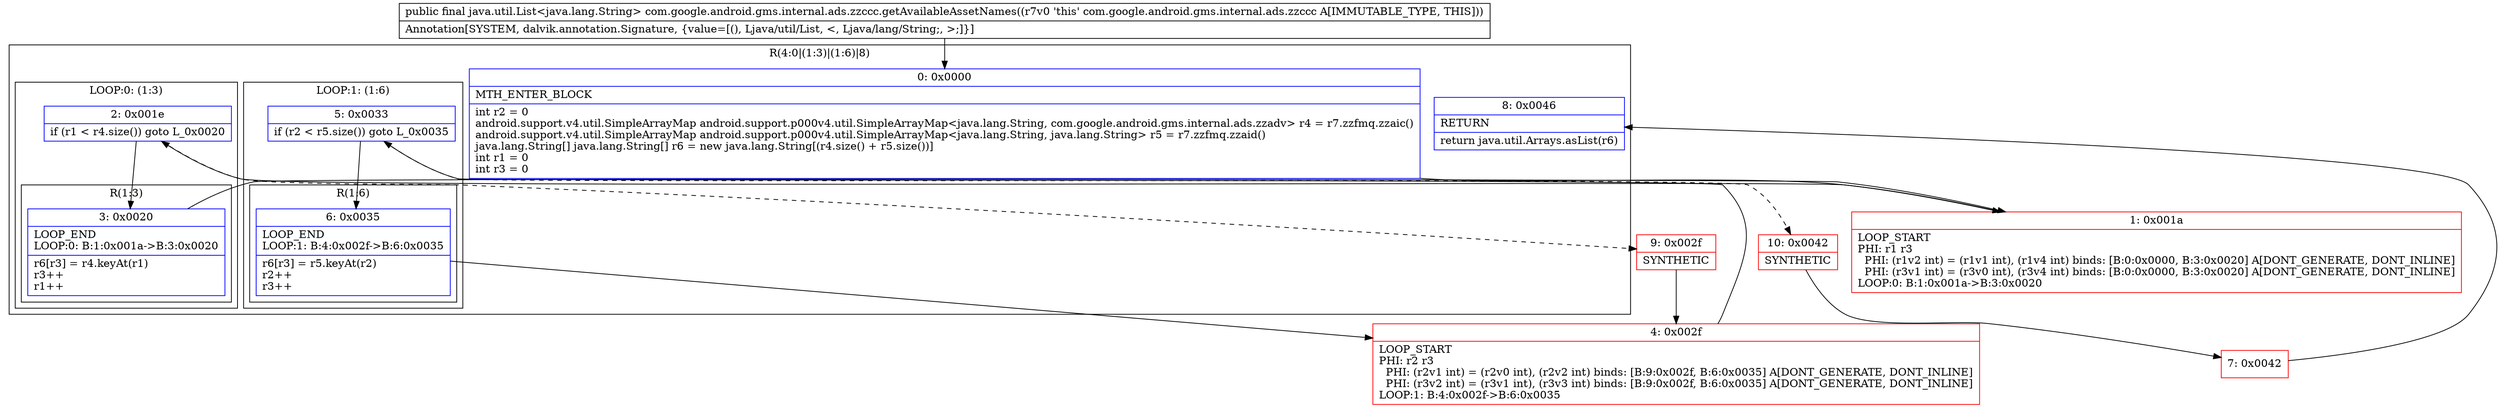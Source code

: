 digraph "CFG forcom.google.android.gms.internal.ads.zzccc.getAvailableAssetNames()Ljava\/util\/List;" {
subgraph cluster_Region_311987753 {
label = "R(4:0|(1:3)|(1:6)|8)";
node [shape=record,color=blue];
Node_0 [shape=record,label="{0\:\ 0x0000|MTH_ENTER_BLOCK\l|int r2 = 0\landroid.support.v4.util.SimpleArrayMap android.support.p000v4.util.SimpleArrayMap\<java.lang.String, com.google.android.gms.internal.ads.zzadv\> r4 = r7.zzfmq.zzaic()\landroid.support.v4.util.SimpleArrayMap android.support.p000v4.util.SimpleArrayMap\<java.lang.String, java.lang.String\> r5 = r7.zzfmq.zzaid()\ljava.lang.String[] java.lang.String[] r6 = new java.lang.String[(r4.size() + r5.size())]\lint r1 = 0\lint r3 = 0\l}"];
subgraph cluster_LoopRegion_1029831590 {
label = "LOOP:0: (1:3)";
node [shape=record,color=blue];
Node_2 [shape=record,label="{2\:\ 0x001e|if (r1 \< r4.size()) goto L_0x0020\l}"];
subgraph cluster_Region_1809761253 {
label = "R(1:3)";
node [shape=record,color=blue];
Node_3 [shape=record,label="{3\:\ 0x0020|LOOP_END\lLOOP:0: B:1:0x001a\-\>B:3:0x0020\l|r6[r3] = r4.keyAt(r1)\lr3++\lr1++\l}"];
}
}
subgraph cluster_LoopRegion_357756856 {
label = "LOOP:1: (1:6)";
node [shape=record,color=blue];
Node_5 [shape=record,label="{5\:\ 0x0033|if (r2 \< r5.size()) goto L_0x0035\l}"];
subgraph cluster_Region_1319771762 {
label = "R(1:6)";
node [shape=record,color=blue];
Node_6 [shape=record,label="{6\:\ 0x0035|LOOP_END\lLOOP:1: B:4:0x002f\-\>B:6:0x0035\l|r6[r3] = r5.keyAt(r2)\lr2++\lr3++\l}"];
}
}
Node_8 [shape=record,label="{8\:\ 0x0046|RETURN\l|return java.util.Arrays.asList(r6)\l}"];
}
Node_1 [shape=record,color=red,label="{1\:\ 0x001a|LOOP_START\lPHI: r1 r3 \l  PHI: (r1v2 int) = (r1v1 int), (r1v4 int) binds: [B:0:0x0000, B:3:0x0020] A[DONT_GENERATE, DONT_INLINE]\l  PHI: (r3v1 int) = (r3v0 int), (r3v4 int) binds: [B:0:0x0000, B:3:0x0020] A[DONT_GENERATE, DONT_INLINE]\lLOOP:0: B:1:0x001a\-\>B:3:0x0020\l}"];
Node_4 [shape=record,color=red,label="{4\:\ 0x002f|LOOP_START\lPHI: r2 r3 \l  PHI: (r2v1 int) = (r2v0 int), (r2v2 int) binds: [B:9:0x002f, B:6:0x0035] A[DONT_GENERATE, DONT_INLINE]\l  PHI: (r3v2 int) = (r3v1 int), (r3v3 int) binds: [B:9:0x002f, B:6:0x0035] A[DONT_GENERATE, DONT_INLINE]\lLOOP:1: B:4:0x002f\-\>B:6:0x0035\l}"];
Node_7 [shape=record,color=red,label="{7\:\ 0x0042}"];
Node_9 [shape=record,color=red,label="{9\:\ 0x002f|SYNTHETIC\l}"];
Node_10 [shape=record,color=red,label="{10\:\ 0x0042|SYNTHETIC\l}"];
MethodNode[shape=record,label="{public final java.util.List\<java.lang.String\> com.google.android.gms.internal.ads.zzccc.getAvailableAssetNames((r7v0 'this' com.google.android.gms.internal.ads.zzccc A[IMMUTABLE_TYPE, THIS]))  | Annotation[SYSTEM, dalvik.annotation.Signature, \{value=[(), Ljava\/util\/List, \<, Ljava\/lang\/String;, \>;]\}]\l}"];
MethodNode -> Node_0;
Node_0 -> Node_1;
Node_2 -> Node_3;
Node_2 -> Node_9[style=dashed];
Node_3 -> Node_1;
Node_5 -> Node_6;
Node_5 -> Node_10[style=dashed];
Node_6 -> Node_4;
Node_1 -> Node_2;
Node_4 -> Node_5;
Node_7 -> Node_8;
Node_9 -> Node_4;
Node_10 -> Node_7;
}

